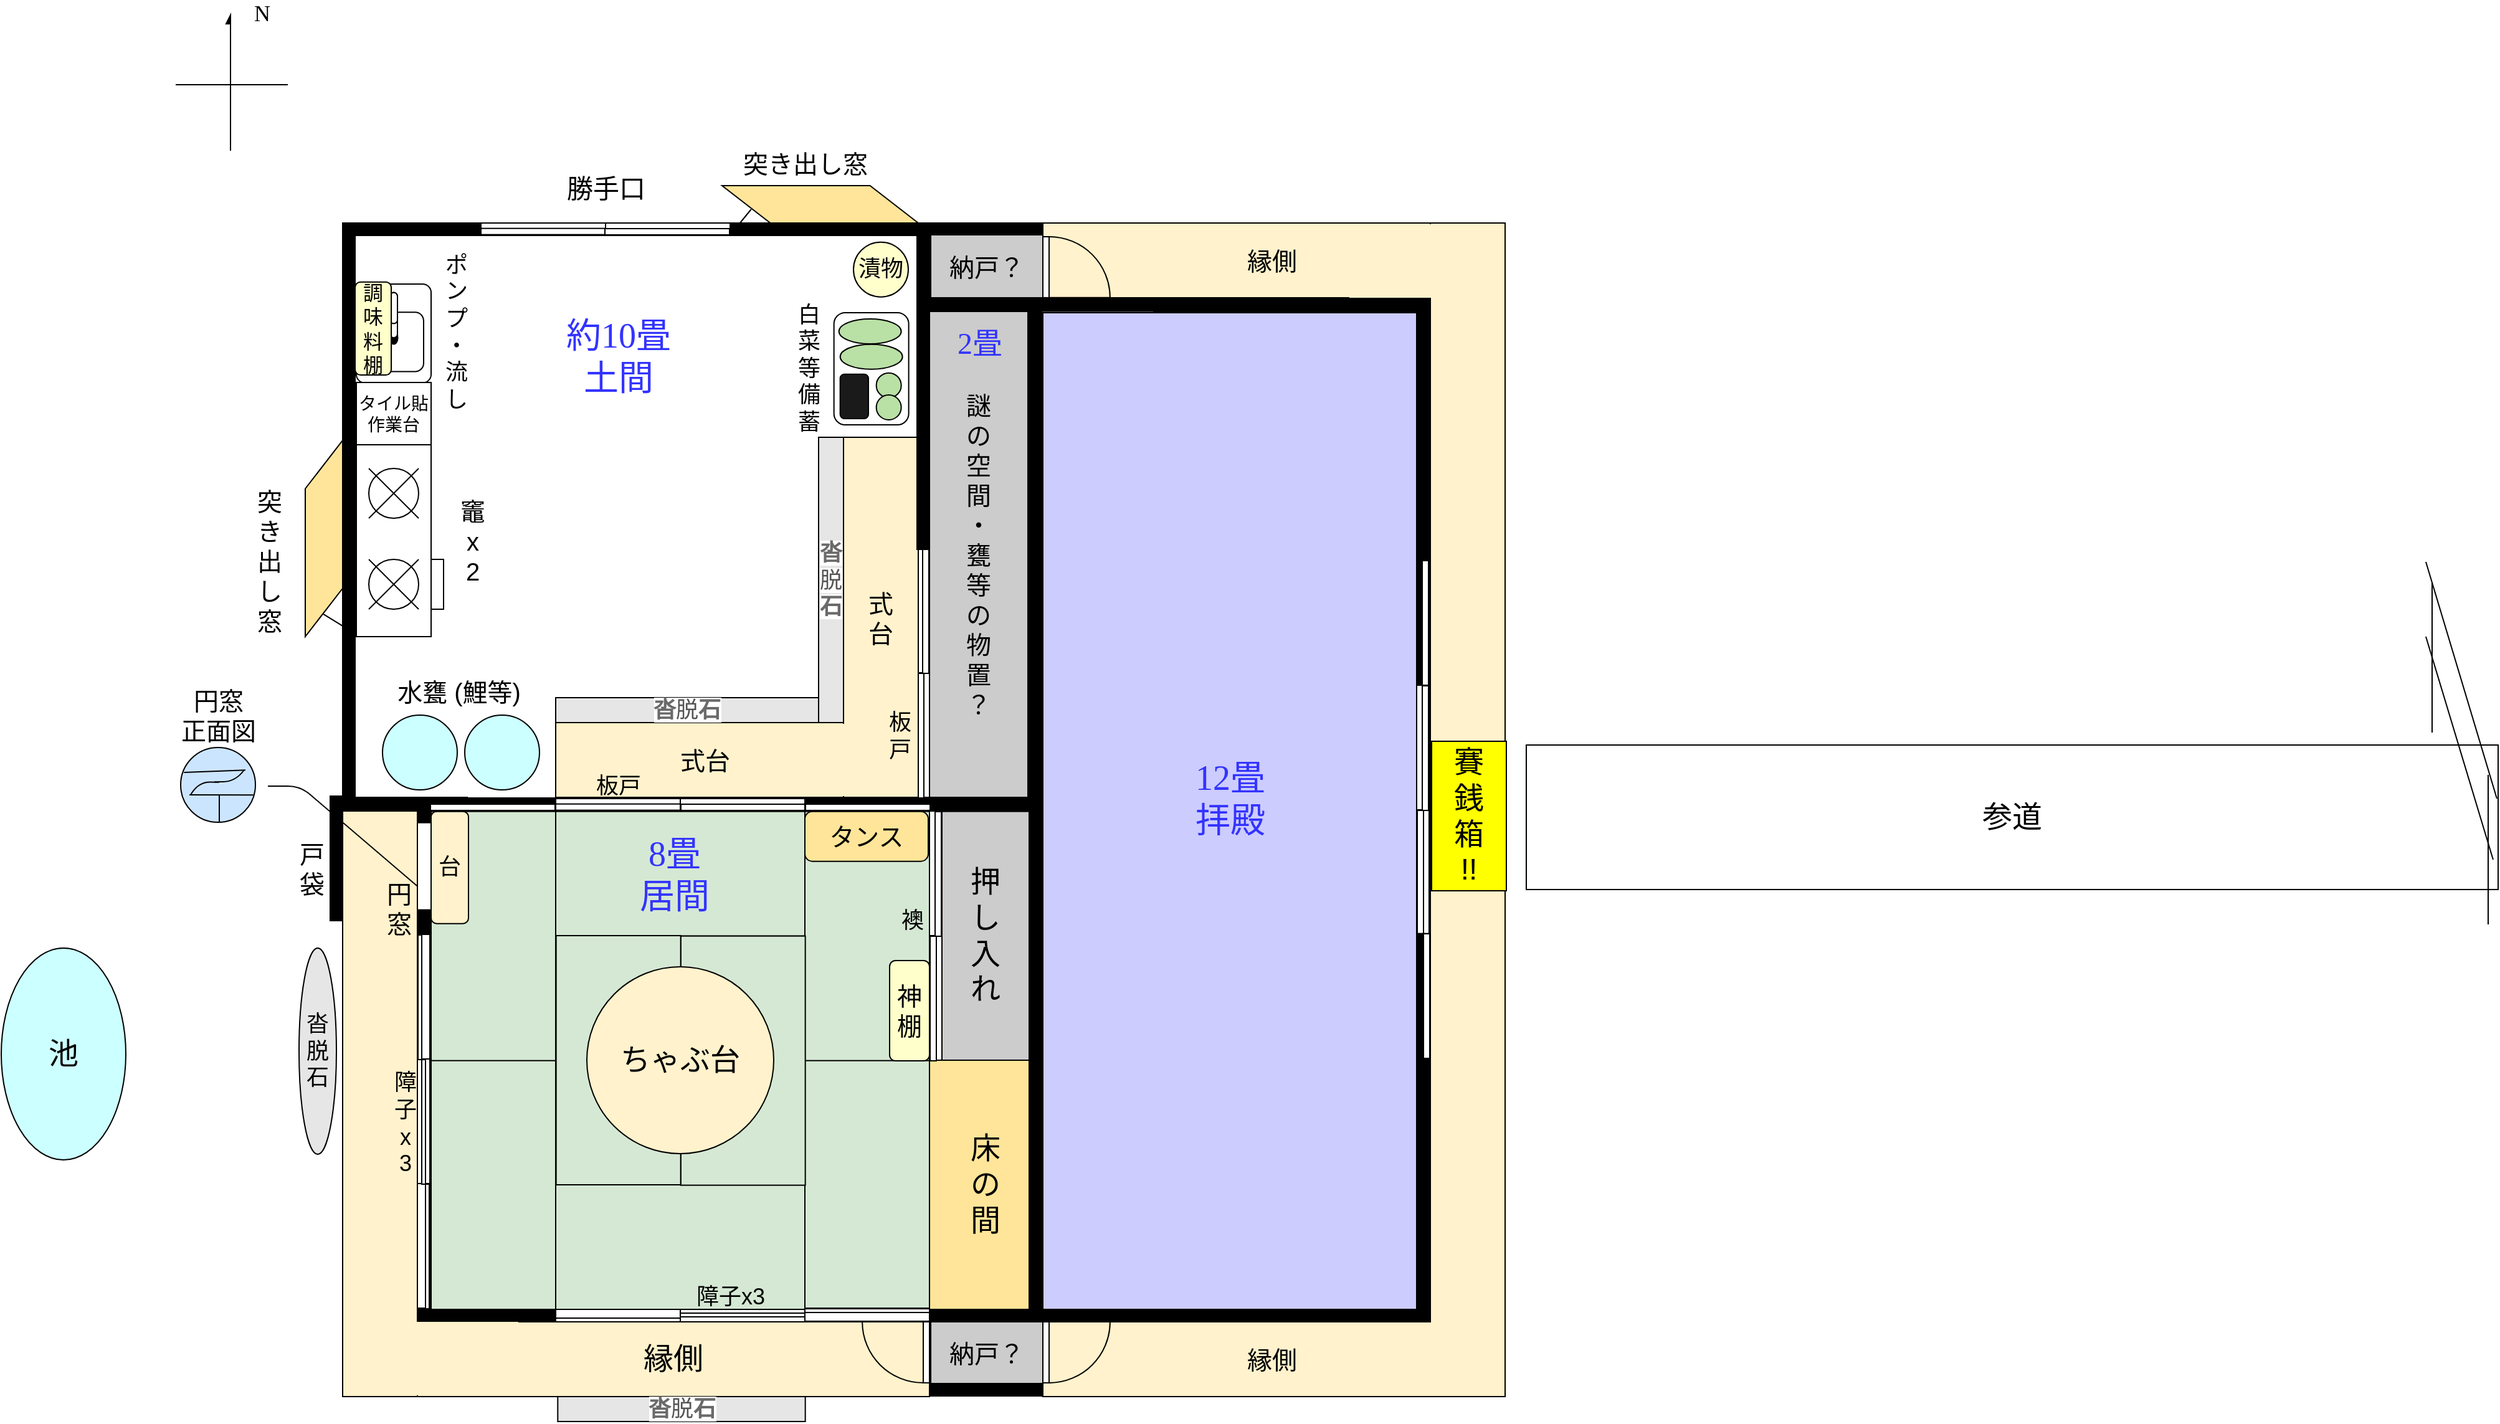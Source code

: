 <mxfile version="12.4.8" type="device"><diagram name="Page-1" id="38b20595-45e3-9b7f-d5ca-b57f44c5b66d"><mxGraphModel dx="716" dy="1202" grid="1" gridSize="10" guides="1" tooltips="1" connect="1" arrows="1" fold="1" page="1" pageScale="1" pageWidth="1100" pageHeight="850" background="#ffffff" math="0" shadow="0"><root><mxCell id="0"/><mxCell id="1" parent="0"/><mxCell id="VDdX-w1g2zBGaVRRc9dU-143" value="&lt;font style=&quot;font-size: 20px&quot;&gt;納戸？&lt;/font&gt;" style="rounded=0;whiteSpace=wrap;html=1;fillColor=#CCCCCC;" parent="1" vertex="1"><mxGeometry x="1876.01" y="1079.5" width="90" height="50.5" as="geometry"/></mxCell><mxCell id="VDdX-w1g2zBGaVRRc9dU-25" value="&lt;font style=&quot;font-size: 20px&quot;&gt;縁側&lt;/font&gt;" style="rounded=0;whiteSpace=wrap;html=1;fillColor=#FFF2CC;direction=west;" parent="1" vertex="1"><mxGeometry x="1966" y="1080" width="368" height="60" as="geometry"/></mxCell><mxCell id="VDdX-w1g2zBGaVRRc9dU-17" value="&lt;font style=&quot;font-size: 20px&quot;&gt;縁側&lt;/font&gt;" style="rounded=0;whiteSpace=wrap;html=1;fillColor=#FFF2CC;direction=west;" parent="1" vertex="1"><mxGeometry x="1966" y="198" width="368" height="60" as="geometry"/></mxCell><mxCell id="Yrp1bxoIEqSW7Br8dUme-49" value="&lt;font style=&quot;font-size: 20px&quot;&gt;式台&lt;/font&gt;" style="rounded=0;whiteSpace=wrap;html=1;fillColor=#FFF2CC;" parent="1" vertex="1"><mxGeometry x="1575" y="599" width="240" height="60" as="geometry"/></mxCell><mxCell id="j8qXTMMo5WWB8vRrzcHz-1" value="" style="verticalLabelPosition=bottom;html=1;verticalAlign=top;align=center;shape=mxgraph.floorplan.wallCorner;fillColor=#000000;" parent="1" vertex="1"><mxGeometry x="1404" y="198" width="100" height="100" as="geometry"/></mxCell><mxCell id="j8qXTMMo5WWB8vRrzcHz-3" value="" style="verticalLabelPosition=bottom;html=1;verticalAlign=top;align=center;shape=mxgraph.floorplan.wall;fillColor=#000000;direction=south;" parent="1" vertex="1"><mxGeometry x="1404" y="299" width="10" height="100" as="geometry"/></mxCell><mxCell id="j8qXTMMo5WWB8vRrzcHz-4" value="" style="verticalLabelPosition=bottom;html=1;verticalAlign=top;align=center;shape=mxgraph.floorplan.wall;fillColor=#000000;direction=south;" parent="1" vertex="1"><mxGeometry x="1404" y="400" width="10" height="100" as="geometry"/></mxCell><mxCell id="j8qXTMMo5WWB8vRrzcHz-6" value="" style="verticalLabelPosition=bottom;html=1;verticalAlign=top;align=center;shape=mxgraph.floorplan.wall;fillColor=#000000;direction=south;" parent="1" vertex="1"><mxGeometry x="1464" y="668.33" width="10" height="100" as="geometry"/></mxCell><mxCell id="Yrp1bxoIEqSW7Br8dUme-2" value="" style="rounded=0;whiteSpace=wrap;html=1;rotation=-90;" parent="1" vertex="1"><mxGeometry x="1419" y="814" width="100" height="10" as="geometry"/></mxCell><mxCell id="Yrp1bxoIEqSW7Br8dUme-5" value="" style="rounded=0;whiteSpace=wrap;html=1;rotation=-90;" parent="1" vertex="1"><mxGeometry x="1419" y="914" width="100" height="10" as="geometry"/></mxCell><mxCell id="Yrp1bxoIEqSW7Br8dUme-6" value="" style="rounded=0;whiteSpace=wrap;html=1;rotation=-90;" parent="1" vertex="1"><mxGeometry x="1419" y="1014" width="100" height="10" as="geometry"/></mxCell><mxCell id="Yrp1bxoIEqSW7Br8dUme-8" value="" style="rounded=0;whiteSpace=wrap;html=1;rotation=-90;" parent="1" vertex="1"><mxGeometry x="1416" y="818" width="100" height="3" as="geometry"/></mxCell><mxCell id="Yrp1bxoIEqSW7Br8dUme-9" value="" style="rounded=0;whiteSpace=wrap;html=1;rotation=-90;" parent="1" vertex="1"><mxGeometry x="1419" y="918" width="100" height="3" as="geometry"/></mxCell><mxCell id="Yrp1bxoIEqSW7Br8dUme-10" value="" style="rounded=0;whiteSpace=wrap;html=1;rotation=-90;" parent="1" vertex="1"><mxGeometry x="1422" y="1018" width="100" height="3" as="geometry"/></mxCell><mxCell id="Yrp1bxoIEqSW7Br8dUme-11" value="" style="verticalLabelPosition=bottom;html=1;verticalAlign=top;align=center;shape=mxgraph.floorplan.wall;fillColor=#000000;" parent="1" vertex="1"><mxGeometry x="1474" y="1070" width="100" height="10" as="geometry"/></mxCell><mxCell id="Yrp1bxoIEqSW7Br8dUme-12" value="" style="verticalLabelPosition=bottom;html=1;verticalAlign=top;align=center;shape=mxgraph.floorplan.wall;fillColor=#000000;" parent="1" vertex="1"><mxGeometry x="1464" y="1070" width="100" height="10" as="geometry"/></mxCell><mxCell id="Yrp1bxoIEqSW7Br8dUme-13" value="" style="rounded=0;whiteSpace=wrap;html=1;rotation=-90;direction=south;" parent="1" vertex="1"><mxGeometry x="1620" y="1025" width="10" height="100" as="geometry"/></mxCell><mxCell id="Yrp1bxoIEqSW7Br8dUme-14" value="" style="rounded=0;whiteSpace=wrap;html=1;rotation=-90;direction=south;" parent="1" vertex="1"><mxGeometry x="1720" y="1025" width="10" height="100" as="geometry"/></mxCell><mxCell id="Yrp1bxoIEqSW7Br8dUme-15" value="" style="rounded=0;whiteSpace=wrap;html=1;rotation=-90;direction=south;" parent="1" vertex="1"><mxGeometry x="1820" y="1024.5" width="10" height="100" as="geometry"/></mxCell><mxCell id="Yrp1bxoIEqSW7Br8dUme-16" value="" style="rounded=0;whiteSpace=wrap;html=1;rotation=-90;direction=south;" parent="1" vertex="1"><mxGeometry x="1623.5" y="1028.5" width="3" height="100" as="geometry"/></mxCell><mxCell id="Yrp1bxoIEqSW7Br8dUme-17" value="" style="rounded=0;whiteSpace=wrap;html=1;rotation=-90;direction=south;" parent="1" vertex="1"><mxGeometry x="1723.5" y="1024.5" width="3" height="100" as="geometry"/></mxCell><mxCell id="Yrp1bxoIEqSW7Br8dUme-18" value="" style="rounded=0;whiteSpace=wrap;html=1;rotation=-90;direction=south;" parent="1" vertex="1"><mxGeometry x="1823.5" y="1021" width="3" height="100" as="geometry"/></mxCell><mxCell id="Yrp1bxoIEqSW7Br8dUme-20" value="" style="verticalLabelPosition=bottom;html=1;verticalAlign=top;align=center;shape=mxgraph.floorplan.wall;fillColor=#000000;" parent="1" vertex="1"><mxGeometry x="1464" y="660" width="100" height="10" as="geometry"/></mxCell><mxCell id="Yrp1bxoIEqSW7Br8dUme-24" value="" style="rounded=0;whiteSpace=wrap;html=1;direction=south;" parent="1" vertex="1"><mxGeometry x="1415" y="376" width="60" height="154" as="geometry"/></mxCell><mxCell id="Yrp1bxoIEqSW7Br8dUme-25" value="" style="verticalLabelPosition=bottom;html=1;verticalAlign=top;align=center;shape=mxgraph.floorplan.sink_2;" parent="1" vertex="1"><mxGeometry x="1415" y="247" width="60" height="79.34" as="geometry"/></mxCell><mxCell id="Yrp1bxoIEqSW7Br8dUme-26" value="" style="rounded=0;whiteSpace=wrap;html=1;direction=south;" parent="1" vertex="1"><mxGeometry x="1475" y="468" width="10" height="40" as="geometry"/></mxCell><mxCell id="Yrp1bxoIEqSW7Br8dUme-35" value="" style="ellipse;whiteSpace=wrap;html=1;aspect=fixed;fillColor=#CCFFFF;" parent="1" vertex="1"><mxGeometry x="1436" y="593" width="60" height="60" as="geometry"/></mxCell><mxCell id="Yrp1bxoIEqSW7Br8dUme-38" value="" style="rounded=0;whiteSpace=wrap;html=1;rotation=-90;direction=south;" parent="1" vertex="1"><mxGeometry x="1620" y="615" width="10" height="100" as="geometry"/></mxCell><mxCell id="Yrp1bxoIEqSW7Br8dUme-39" value="" style="rounded=0;whiteSpace=wrap;html=1;rotation=-90;direction=south;" parent="1" vertex="1"><mxGeometry x="1720" y="615" width="10" height="100" as="geometry"/></mxCell><mxCell id="Yrp1bxoIEqSW7Br8dUme-40" value="" style="rounded=0;whiteSpace=wrap;html=1;rotation=-90;direction=south;" parent="1" vertex="1"><mxGeometry x="1622.5" y="616.83" width="5" height="100" as="geometry"/></mxCell><mxCell id="Yrp1bxoIEqSW7Br8dUme-41" value="" style="rounded=0;whiteSpace=wrap;html=1;rotation=-90;direction=south;" parent="1" vertex="1"><mxGeometry x="1723" y="617" width="5" height="100" as="geometry"/></mxCell><mxCell id="Yrp1bxoIEqSW7Br8dUme-42" value="" style="verticalLabelPosition=bottom;html=1;verticalAlign=top;align=center;shape=mxgraph.floorplan.wall;fillColor=#000000;" parent="1" vertex="1"><mxGeometry x="1775" y="660" width="100" height="10" as="geometry"/></mxCell><mxCell id="Yrp1bxoIEqSW7Br8dUme-45" value="" style="rounded=0;whiteSpace=wrap;html=1;rotation=-90;" parent="1" vertex="1"><mxGeometry x="1820" y="504" width="100" height="10" as="geometry"/></mxCell><mxCell id="Yrp1bxoIEqSW7Br8dUme-46" value="" style="rounded=0;whiteSpace=wrap;html=1;rotation=-90;" parent="1" vertex="1"><mxGeometry x="1820" y="604" width="100" height="10" as="geometry"/></mxCell><mxCell id="Yrp1bxoIEqSW7Br8dUme-47" value="" style="rounded=0;whiteSpace=wrap;html=1;rotation=-90;" parent="1" vertex="1"><mxGeometry x="1822" y="507" width="100" height="5" as="geometry"/></mxCell><mxCell id="Yrp1bxoIEqSW7Br8dUme-48" value="" style="rounded=0;whiteSpace=wrap;html=1;rotation=-90;" parent="1" vertex="1"><mxGeometry x="1818" y="607" width="100" height="5" as="geometry"/></mxCell><mxCell id="Yrp1bxoIEqSW7Br8dUme-50" value="&lt;font style=&quot;font-size: 20px&quot;&gt;式&lt;br&gt;台&lt;/font&gt;" style="rounded=0;whiteSpace=wrap;html=1;direction=south;fillColor=#FFF2CC;" parent="1" vertex="1"><mxGeometry x="1806" y="370" width="60" height="289" as="geometry"/></mxCell><mxCell id="Yrp1bxoIEqSW7Br8dUme-52" value="&lt;font style=&quot;font-size: 18px&quot;&gt;&lt;span style=&quot;font-weight: bold ; color: rgb(106 , 106 , 106) ; font-family: &amp;#34;arial&amp;#34; , sans-serif ; text-align: left ; white-space: normal ; background-color: rgb(255 , 255 , 255)&quot;&gt;沓&lt;/span&gt;&lt;span style=&quot;color: rgb(84 , 84 , 84) ; font-family: &amp;#34;arial&amp;#34; , sans-serif ; text-align: left ; white-space: normal ; background-color: rgb(255 , 255 , 255)&quot;&gt;脱&lt;/span&gt;&lt;span style=&quot;font-weight: bold ; color: rgb(106 , 106 , 106) ; font-family: &amp;#34;arial&amp;#34; , sans-serif ; text-align: left ; white-space: normal ; background-color: rgb(255 , 255 , 255)&quot;&gt;石&lt;/span&gt;&lt;/font&gt;" style="rounded=0;whiteSpace=wrap;html=1;fillColor=#E6E6E6;" parent="1" vertex="1"><mxGeometry x="1575" y="579" width="211" height="20" as="geometry"/></mxCell><mxCell id="Yrp1bxoIEqSW7Br8dUme-53" value="&lt;font style=&quot;font-size: 18px&quot;&gt;&lt;span style=&quot;font-weight: bold ; color: rgb(106 , 106 , 106) ; font-family: &amp;#34;arial&amp;#34; , sans-serif ; text-align: left ; white-space: normal ; background-color: rgb(255 , 255 , 255)&quot;&gt;沓&lt;br&gt;&lt;/span&gt;&lt;span style=&quot;color: rgb(84 , 84 , 84) ; font-family: &amp;#34;arial&amp;#34; , sans-serif ; text-align: left ; white-space: normal ; background-color: rgb(255 , 255 , 255)&quot;&gt;脱&lt;br&gt;&lt;/span&gt;&lt;span style=&quot;font-weight: bold ; color: rgb(106 , 106 , 106) ; font-family: &amp;#34;arial&amp;#34; , sans-serif ; text-align: left ; white-space: normal ; background-color: rgb(255 , 255 , 255)&quot;&gt;石&lt;/span&gt;&lt;/font&gt;" style="rounded=0;whiteSpace=wrap;html=1;direction=south;fillColor=#E6E6E6;" parent="1" vertex="1"><mxGeometry x="1786" y="370" width="20" height="229" as="geometry"/></mxCell><mxCell id="Yrp1bxoIEqSW7Br8dUme-54" value="&lt;font style=&quot;font-size: 18px&quot;&gt;漬物&lt;/font&gt;" style="ellipse;whiteSpace=wrap;html=1;aspect=fixed;fillColor=#FFFFCC;" parent="1" vertex="1"><mxGeometry x="1814" y="213.34" width="44" height="44" as="geometry"/></mxCell><mxCell id="Yrp1bxoIEqSW7Br8dUme-55" value="" style="verticalLabelPosition=bottom;html=1;verticalAlign=top;align=center;shape=mxgraph.floorplan.wallCorner;fillColor=#000000;direction=south;" parent="1" vertex="1"><mxGeometry x="1775" y="198" width="100" height="100" as="geometry"/></mxCell><mxCell id="Yrp1bxoIEqSW7Br8dUme-56" value="" style="rounded=0;whiteSpace=wrap;html=1;rotation=-90;direction=south;" parent="1" vertex="1"><mxGeometry x="1560" y="153" width="10" height="100" as="geometry"/></mxCell><mxCell id="Yrp1bxoIEqSW7Br8dUme-57" value="" style="rounded=0;whiteSpace=wrap;html=1;rotation=-90;direction=south;" parent="1" vertex="1"><mxGeometry x="1660" y="153" width="10" height="100" as="geometry"/></mxCell><mxCell id="Yrp1bxoIEqSW7Br8dUme-58" value="" style="rounded=0;whiteSpace=wrap;html=1;rotation=-90;direction=south;" parent="1" vertex="1"><mxGeometry x="1562.5" y="154.83" width="5" height="100" as="geometry"/></mxCell><mxCell id="Yrp1bxoIEqSW7Br8dUme-59" value="" style="rounded=0;whiteSpace=wrap;html=1;rotation=-90;direction=south;" parent="1" vertex="1"><mxGeometry x="1662" y="155" width="5" height="100" as="geometry"/></mxCell><mxCell id="Yrp1bxoIEqSW7Br8dUme-60" value="" style="verticalLabelPosition=bottom;html=1;verticalAlign=top;align=center;shape=mxgraph.floorplan.wall;fillColor=#000000;direction=south;" parent="1" vertex="1"><mxGeometry x="1865" y="360" width="10" height="100" as="geometry"/></mxCell><mxCell id="Yrp1bxoIEqSW7Br8dUme-63" value="" style="rounded=1;whiteSpace=wrap;html=1;direction=south;" parent="1" vertex="1"><mxGeometry x="1798.33" y="270" width="60" height="90" as="geometry"/></mxCell><mxCell id="Yrp1bxoIEqSW7Br8dUme-64" value="" style="ellipse;whiteSpace=wrap;html=1;fillColor=#B9E0A5;" parent="1" vertex="1"><mxGeometry x="1802.33" y="275.0" width="50" height="20" as="geometry"/></mxCell><mxCell id="Yrp1bxoIEqSW7Br8dUme-65" value="" style="ellipse;whiteSpace=wrap;html=1;fillColor=#B9E0A5;" parent="1" vertex="1"><mxGeometry x="1803.33" y="295.34" width="50" height="20" as="geometry"/></mxCell><mxCell id="Yrp1bxoIEqSW7Br8dUme-68" value="" style="rounded=1;whiteSpace=wrap;html=1;direction=south;fillColor=#1A1A1A;" parent="1" vertex="1"><mxGeometry x="1803.33" y="319.34" width="22.66" height="35.66" as="geometry"/></mxCell><mxCell id="Yrp1bxoIEqSW7Br8dUme-69" value="" style="ellipse;whiteSpace=wrap;html=1;aspect=fixed;fillColor=#B9E0A5;" parent="1" vertex="1"><mxGeometry x="1832.33" y="318.34" width="20" height="20" as="geometry"/></mxCell><mxCell id="Yrp1bxoIEqSW7Br8dUme-70" value="" style="ellipse;whiteSpace=wrap;html=1;aspect=fixed;fillColor=#B9E0A5;" parent="1" vertex="1"><mxGeometry x="1832.33" y="336.0" width="20" height="20" as="geometry"/></mxCell><mxCell id="Yrp1bxoIEqSW7Br8dUme-74" value="" style="edgeStyle=orthogonalEdgeStyle;rounded=0;orthogonalLoop=1;jettySize=auto;html=1;" parent="1" edge="1"><mxGeometry relative="1" as="geometry"><mxPoint x="1523" y="669" as="sourcePoint"/><mxPoint x="1524" y="670" as="targetPoint"/></mxGeometry></mxCell><mxCell id="Yrp1bxoIEqSW7Br8dUme-73" value="" style="verticalLabelPosition=bottom;html=1;verticalAlign=top;align=center;shape=mxgraph.floorplan.wall;fillColor=#000000;" parent="1" vertex="1"><mxGeometry x="1474" y="659" width="100" height="11" as="geometry"/></mxCell><mxCell id="Yrp1bxoIEqSW7Br8dUme-76" value="" style="verticalLabelPosition=bottom;html=1;verticalAlign=top;align=center;shape=mxgraph.floorplan.wall;fillColor=#000000;" parent="1" vertex="1"><mxGeometry x="1415" y="198" width="100" height="10" as="geometry"/></mxCell><mxCell id="Yrp1bxoIEqSW7Br8dUme-77" value="" style="verticalLabelPosition=bottom;html=1;verticalAlign=top;align=center;shape=mxgraph.floorplan.wall;fillColor=#000000;" parent="1" vertex="1"><mxGeometry x="1763.33" y="198" width="100" height="10" as="geometry"/></mxCell><mxCell id="Yrp1bxoIEqSW7Br8dUme-78" value="" style="rounded=0;whiteSpace=wrap;html=1;fillColor=#D5E8D4;direction=south;" parent="1" vertex="1"><mxGeometry x="1475" y="870" width="100" height="200" as="geometry"/></mxCell><mxCell id="Yrp1bxoIEqSW7Br8dUme-80" value="&lt;font style=&quot;font-size: 14px&quot;&gt;タイル貼&lt;br&gt;作業台&lt;/font&gt;" style="rounded=0;whiteSpace=wrap;html=1;fillColor=#FFFFFF;" parent="1" vertex="1"><mxGeometry x="1415" y="326" width="60" height="50" as="geometry"/></mxCell><mxCell id="Yrp1bxoIEqSW7Br8dUme-32" value="" style="ellipse;whiteSpace=wrap;html=1;aspect=fixed;" parent="1" vertex="1"><mxGeometry x="1425" y="395" width="40" height="40" as="geometry"/></mxCell><mxCell id="Yrp1bxoIEqSW7Br8dUme-33" value="" style="endArrow=none;html=1;" parent="1" edge="1"><mxGeometry width="50" height="50" relative="1" as="geometry"><mxPoint x="1425" y="435.0" as="sourcePoint"/><mxPoint x="1465" y="395.0" as="targetPoint"/></mxGeometry></mxCell><mxCell id="Yrp1bxoIEqSW7Br8dUme-83" value="" style="endArrow=none;html=1;" parent="1" edge="1"><mxGeometry width="50" height="50" relative="1" as="geometry"><mxPoint x="1425" y="395" as="sourcePoint"/><mxPoint x="1465" y="435.0" as="targetPoint"/></mxGeometry></mxCell><mxCell id="Yrp1bxoIEqSW7Br8dUme-84" value="" style="ellipse;whiteSpace=wrap;html=1;aspect=fixed;" parent="1" vertex="1"><mxGeometry x="1425" y="468" width="40" height="40" as="geometry"/></mxCell><mxCell id="Yrp1bxoIEqSW7Br8dUme-85" value="" style="endArrow=none;html=1;" parent="1" edge="1"><mxGeometry width="50" height="50" relative="1" as="geometry"><mxPoint x="1425" y="508" as="sourcePoint"/><mxPoint x="1465" y="468.0" as="targetPoint"/></mxGeometry></mxCell><mxCell id="Yrp1bxoIEqSW7Br8dUme-86" value="" style="endArrow=none;html=1;" parent="1" edge="1"><mxGeometry width="50" height="50" relative="1" as="geometry"><mxPoint x="1425" y="468" as="sourcePoint"/><mxPoint x="1465" y="508" as="targetPoint"/></mxGeometry></mxCell><mxCell id="Yrp1bxoIEqSW7Br8dUme-89" value="" style="rounded=0;whiteSpace=wrap;html=1;fillColor=#D5E8D4;direction=south;" parent="1" vertex="1"><mxGeometry x="1775" y="869" width="100" height="200" as="geometry"/></mxCell><mxCell id="Yrp1bxoIEqSW7Br8dUme-90" value="" style="rounded=0;whiteSpace=wrap;html=1;fillColor=#D5E8D4;direction=south;" parent="1" vertex="1"><mxGeometry x="1775" y="670.33" width="100" height="200" as="geometry"/></mxCell><mxCell id="Yrp1bxoIEqSW7Br8dUme-93" value="" style="rounded=0;whiteSpace=wrap;html=1;fillColor=#D5E8D4;direction=west;" parent="1" vertex="1"><mxGeometry x="1575" y="670.33" width="200" height="100" as="geometry"/></mxCell><mxCell id="Yrp1bxoIEqSW7Br8dUme-94" value="" style="rounded=0;whiteSpace=wrap;html=1;fillColor=#D5E8D4;direction=west;" parent="1" vertex="1"><mxGeometry x="1575" y="970" width="200" height="100" as="geometry"/></mxCell><mxCell id="Yrp1bxoIEqSW7Br8dUme-95" value="" style="rounded=0;whiteSpace=wrap;html=1;fillColor=#D5E8D4;direction=south;" parent="1" vertex="1"><mxGeometry x="1675.33" y="770.33" width="100" height="200" as="geometry"/></mxCell><mxCell id="Yrp1bxoIEqSW7Br8dUme-96" value="" style="rounded=0;whiteSpace=wrap;html=1;fillColor=#D5E8D4;direction=south;" parent="1" vertex="1"><mxGeometry x="1575.33" y="770" width="100" height="200" as="geometry"/></mxCell><mxCell id="Yrp1bxoIEqSW7Br8dUme-98" value="" style="verticalLabelPosition=bottom;html=1;verticalAlign=top;align=center;shape=mxgraph.floorplan.wallCorner;fillColor=#000000;direction=north" parent="1" vertex="1"><mxGeometry x="1404" y="569" width="100" height="100" as="geometry"/></mxCell><mxCell id="Yrp1bxoIEqSW7Br8dUme-99" value="" style="verticalLabelPosition=bottom;html=1;verticalAlign=top;align=center;shape=mxgraph.floorplan.wall;fillColor=#000000;direction=south;" parent="1" vertex="1"><mxGeometry x="1404" y="473" width="10" height="100" as="geometry"/></mxCell><mxCell id="Yrp1bxoIEqSW7Br8dUme-100" value="" style="rounded=0;whiteSpace=wrap;html=1;fillColor=#FFF2CC;direction=south;" parent="1" vertex="1"><mxGeometry x="1404" y="670" width="60" height="470" as="geometry"/></mxCell><mxCell id="Yrp1bxoIEqSW7Br8dUme-101" value="&lt;font style=&quot;font-size: 24px&quot;&gt;縁側&lt;/font&gt;" style="rounded=0;whiteSpace=wrap;html=1;fillColor=#FFF2CC;direction=west;" parent="1" vertex="1"><mxGeometry x="1464.01" y="1080" width="411" height="60" as="geometry"/></mxCell><mxCell id="Yrp1bxoIEqSW7Br8dUme-102" value="" style="rounded=0;whiteSpace=wrap;html=1;strokeColor=none;fillColor=#FFF2CC;" parent="1" vertex="1"><mxGeometry x="1723" y="600" width="120" height="58" as="geometry"/></mxCell><mxCell id="Yrp1bxoIEqSW7Br8dUme-51" value="" style="rounded=0;whiteSpace=wrap;html=1;strokeColor=none;fillColor=#FFF2CC;" parent="1" vertex="1"><mxGeometry x="1425" y="1080" width="120" height="59" as="geometry"/></mxCell><mxCell id="Yrp1bxoIEqSW7Br8dUme-103" value="" style="verticalLabelPosition=bottom;html=1;verticalAlign=top;align=center;shape=mxgraph.floorplan.wall;fillColor=#000000;direction=south;" parent="1" vertex="1"><mxGeometry x="1394" y="658" width="10" height="100" as="geometry"/></mxCell><mxCell id="Yrp1bxoIEqSW7Br8dUme-105" value="" style="verticalLabelPosition=bottom;html=1;verticalAlign=top;align=center;shape=mxgraph.floorplan.doorLeft;aspect=fixed;fillColor=#FFFFFF;direction=south;flipH=1;" parent="1" vertex="1"><mxGeometry x="1966" y="1080" width="52" height="48.94" as="geometry"/></mxCell><mxCell id="Yrp1bxoIEqSW7Br8dUme-106" value="" style="ellipse;whiteSpace=wrap;html=1;aspect=fixed;fillColor=#CCFFFF;" parent="1" vertex="1"><mxGeometry x="1502" y="593" width="60" height="60" as="geometry"/></mxCell><mxCell id="VDdX-w1g2zBGaVRRc9dU-1" value="" style="rounded=0;whiteSpace=wrap;html=1;fillColor=#D5E8D4;direction=south;" parent="1" vertex="1"><mxGeometry x="1475" y="670.33" width="100" height="200" as="geometry"/></mxCell><mxCell id="VDdX-w1g2zBGaVRRc9dU-4" value="" style="verticalLabelPosition=bottom;html=1;verticalAlign=top;align=center;shape=mxgraph.floorplan.wall;fillColor=#000000;" parent="1" vertex="1"><mxGeometry x="1715" y="198" width="100" height="10" as="geometry"/></mxCell><mxCell id="VDdX-w1g2zBGaVRRc9dU-10" value="&lt;font style=&quot;font-size: 18px&quot;&gt;台&lt;/font&gt;" style="rounded=1;whiteSpace=wrap;html=1;direction=south;fillColor=#FFF2CC;" parent="1" vertex="1"><mxGeometry x="1475" y="670.33" width="30" height="90" as="geometry"/></mxCell><mxCell id="VDdX-w1g2zBGaVRRc9dU-11" value="&lt;font style=&quot;font-size: 20px&quot;&gt;タンス&lt;/font&gt;" style="rounded=1;whiteSpace=wrap;html=1;direction=west;fillColor=#FFE599;" parent="1" vertex="1"><mxGeometry x="1775" y="670.33" width="99" height="40" as="geometry"/></mxCell><mxCell id="VDdX-w1g2zBGaVRRc9dU-13" value="" style="verticalLabelPosition=bottom;html=1;verticalAlign=top;align=center;shape=mxgraph.floorplan.doorLeft;aspect=fixed;direction=south;" parent="1" vertex="1"><mxGeometry x="1823" y="1080" width="52" height="48.93" as="geometry"/></mxCell><mxCell id="VDdX-w1g2zBGaVRRc9dU-15" value="" style="verticalLabelPosition=bottom;html=1;verticalAlign=top;align=center;shape=mxgraph.floorplan.wall;fillColor=#000000;" parent="1" vertex="1"><mxGeometry x="1976" y="1070" width="100" height="10" as="geometry"/></mxCell><mxCell id="VDdX-w1g2zBGaVRRc9dU-27" value="" style="verticalLabelPosition=bottom;html=1;verticalAlign=top;align=center;shape=mxgraph.floorplan.wall;fillColor=#000000;direction=south;" parent="1" vertex="1"><mxGeometry x="1955" y="368.0" width="10" height="100" as="geometry"/></mxCell><mxCell id="VDdX-w1g2zBGaVRRc9dU-28" value="" style="verticalLabelPosition=bottom;html=1;verticalAlign=top;align=center;shape=mxgraph.floorplan.wall;fillColor=#000000;direction=south;" parent="1" vertex="1"><mxGeometry x="1955" y="469.0" width="10" height="100" as="geometry"/></mxCell><mxCell id="VDdX-w1g2zBGaVRRc9dU-29" value="&lt;font style=&quot;font-size: 24px&quot;&gt;押&lt;br&gt;し&lt;br&gt;入&lt;br&gt;れ&lt;/font&gt;" style="rounded=0;whiteSpace=wrap;html=1;fillColor=#CCCCCC;direction=south;" parent="1" vertex="1"><mxGeometry x="1875.01" y="670.33" width="90" height="200" as="geometry"/></mxCell><mxCell id="VDdX-w1g2zBGaVRRc9dU-30" value="&lt;font style=&quot;font-size: 24px&quot;&gt;床&lt;br&gt;の&lt;br&gt;間&lt;/font&gt;" style="rounded=0;whiteSpace=wrap;html=1;fillColor=#FFE599;direction=south;" parent="1" vertex="1"><mxGeometry x="1875.01" y="870" width="90" height="200" as="geometry"/></mxCell><mxCell id="VDdX-w1g2zBGaVRRc9dU-31" value="" style="verticalLabelPosition=bottom;html=1;verticalAlign=top;align=center;shape=mxgraph.floorplan.wall;fillColor=#000000;" parent="1" vertex="1"><mxGeometry x="1876.01" y="1070" width="100" height="10" as="geometry"/></mxCell><mxCell id="VDdX-w1g2zBGaVRRc9dU-32" value="" style="verticalLabelPosition=bottom;html=1;verticalAlign=top;align=center;shape=mxgraph.floorplan.wall;fillColor=#000000;" parent="1" vertex="1"><mxGeometry x="1876" y="1129.5" width="89" height="10" as="geometry"/></mxCell><mxCell id="VDdX-w1g2zBGaVRRc9dU-34" value="" style="verticalLabelPosition=bottom;html=1;verticalAlign=top;align=center;shape=mxgraph.floorplan.wall;fillColor=#000000;" parent="1" vertex="1"><mxGeometry x="1876" y="198.0" width="89" height="10" as="geometry"/></mxCell><mxCell id="VDdX-w1g2zBGaVRRc9dU-35" value="" style="verticalLabelPosition=bottom;html=1;verticalAlign=top;align=center;shape=mxgraph.floorplan.wall;fillColor=#000000;" parent="1" vertex="1"><mxGeometry x="1876" y="258.0" width="89" height="10" as="geometry"/></mxCell><mxCell id="VDdX-w1g2zBGaVRRc9dU-36" value="" style="verticalLabelPosition=bottom;html=1;verticalAlign=top;align=center;shape=mxgraph.floorplan.doorLeft;aspect=fixed;direction=north;" parent="1" vertex="1"><mxGeometry x="1966" y="209" width="52" height="48.93" as="geometry"/></mxCell><mxCell id="VDdX-w1g2zBGaVRRc9dU-37" value="" style="verticalLabelPosition=bottom;html=1;verticalAlign=top;align=center;shape=mxgraph.floorplan.wall;fillColor=#000000;direction=south;" parent="1" vertex="1"><mxGeometry x="1955" y="268" width="10" height="100" as="geometry"/></mxCell><mxCell id="VDdX-w1g2zBGaVRRc9dU-39" value="" style="verticalLabelPosition=bottom;html=1;verticalAlign=top;align=center;shape=mxgraph.floorplan.wallCorner;fillColor=#000000;direction=west" parent="1" vertex="1"><mxGeometry x="1865" y="569.66" width="100" height="100" as="geometry"/></mxCell><mxCell id="VDdX-w1g2zBGaVRRc9dU-42" value="" style="verticalLabelPosition=bottom;html=1;verticalAlign=top;align=center;shape=mxgraph.floorplan.wall;fillColor=#000000;direction=south;" parent="1" vertex="1"><mxGeometry x="1955" y="670.5" width="10" height="100" as="geometry"/></mxCell><mxCell id="VDdX-w1g2zBGaVRRc9dU-44" value="" style="verticalLabelPosition=bottom;html=1;verticalAlign=top;align=center;shape=mxgraph.floorplan.wall;fillColor=#000000;direction=south;" parent="1" vertex="1"><mxGeometry x="1955" y="770.5" width="10" height="100" as="geometry"/></mxCell><mxCell id="VDdX-w1g2zBGaVRRc9dU-45" value="" style="verticalLabelPosition=bottom;html=1;verticalAlign=top;align=center;shape=mxgraph.floorplan.wall;fillColor=#000000;direction=south;" parent="1" vertex="1"><mxGeometry x="1955" y="870.5" width="10" height="100" as="geometry"/></mxCell><mxCell id="VDdX-w1g2zBGaVRRc9dU-46" value="" style="verticalLabelPosition=bottom;html=1;verticalAlign=top;align=center;shape=mxgraph.floorplan.wall;fillColor=#000000;direction=south;" parent="1" vertex="1"><mxGeometry x="1955" y="969" width="10" height="100" as="geometry"/></mxCell><mxCell id="VDdX-w1g2zBGaVRRc9dU-60" value="" style="verticalLabelPosition=bottom;html=1;verticalAlign=top;align=center;shape=mxgraph.floorplan.wall;fillColor=#000000;" parent="1" vertex="1"><mxGeometry x="1965.5" y="258.33" width="89" height="11" as="geometry"/></mxCell><mxCell id="VDdX-w1g2zBGaVRRc9dU-61" value="" style="verticalLabelPosition=bottom;html=1;verticalAlign=top;align=center;shape=mxgraph.floorplan.wall;fillColor=#000000;direction=south;" parent="1" vertex="1"><mxGeometry x="1865" y="282" width="10" height="100" as="geometry"/></mxCell><mxCell id="VDdX-w1g2zBGaVRRc9dU-62" value="" style="verticalLabelPosition=bottom;html=1;verticalAlign=top;align=center;shape=mxgraph.floorplan.wall;fillColor=#000000;" parent="1" vertex="1"><mxGeometry x="2055" y="259.0" width="89" height="10" as="geometry"/></mxCell><mxCell id="VDdX-w1g2zBGaVRRc9dU-64" value="" style="verticalLabelPosition=bottom;html=1;verticalAlign=top;align=center;shape=mxgraph.floorplan.wall;fillColor=#000000;" parent="1" vertex="1"><mxGeometry x="2144" y="259.0" width="89" height="10" as="geometry"/></mxCell><mxCell id="VDdX-w1g2zBGaVRRc9dU-66" value="" style="verticalLabelPosition=bottom;html=1;verticalAlign=top;align=center;shape=mxgraph.floorplan.wall;fillColor=#000000;" parent="1" vertex="1"><mxGeometry x="2073" y="1069.5" width="100" height="10" as="geometry"/></mxCell><mxCell id="VDdX-w1g2zBGaVRRc9dU-67" value="" style="verticalLabelPosition=bottom;html=1;verticalAlign=top;align=center;shape=mxgraph.floorplan.wall;fillColor=#000000;" parent="1" vertex="1"><mxGeometry x="2174" y="1070" width="100" height="10" as="geometry"/></mxCell><mxCell id="VDdX-w1g2zBGaVRRc9dU-69" value="" style="verticalLabelPosition=bottom;html=1;verticalAlign=top;align=center;shape=mxgraph.floorplan.wallCorner;fillColor=#000000;direction=west" parent="1" vertex="1"><mxGeometry x="2176" y="980" width="100" height="100" as="geometry"/></mxCell><mxCell id="VDdX-w1g2zBGaVRRc9dU-70" value="" style="rounded=0;whiteSpace=wrap;html=1;fillColor=#FFF2CC;direction=south;" parent="1" vertex="1"><mxGeometry x="2277" y="198" width="60" height="942" as="geometry"/></mxCell><mxCell id="VDdX-w1g2zBGaVRRc9dU-71" value="" style="verticalLabelPosition=bottom;html=1;verticalAlign=top;align=center;shape=mxgraph.floorplan.wallCorner;fillColor=#000000;direction=south;" parent="1" vertex="1"><mxGeometry x="2176" y="259" width="100" height="100" as="geometry"/></mxCell><mxCell id="VDdX-w1g2zBGaVRRc9dU-74" value="" style="verticalLabelPosition=bottom;html=1;verticalAlign=top;align=center;shape=mxgraph.floorplan.wall;fillColor=#000000;direction=south;" parent="1" vertex="1"><mxGeometry x="2266" y="367" width="10" height="100" as="geometry"/></mxCell><mxCell id="VDdX-w1g2zBGaVRRc9dU-76" value="" style="verticalLabelPosition=bottom;html=1;verticalAlign=top;align=center;shape=mxgraph.floorplan.wall;fillColor=#000000;direction=south;" parent="1" vertex="1"><mxGeometry x="2266" y="880" width="10" height="100" as="geometry"/></mxCell><mxCell id="VDdX-w1g2zBGaVRRc9dU-77" value="" style="verticalLabelPosition=bottom;html=1;verticalAlign=top;align=center;shape=mxgraph.floorplan.wall;fillColor=#000000;direction=south;" parent="1" vertex="1"><mxGeometry x="2266" y="780" width="10" height="100" as="geometry"/></mxCell><mxCell id="VDdX-w1g2zBGaVRRc9dU-82" value="" style="rounded=0;whiteSpace=wrap;html=1;rotation=-90;" parent="1" vertex="1"><mxGeometry x="2221" y="614" width="100" height="10" as="geometry"/></mxCell><mxCell id="VDdX-w1g2zBGaVRRc9dU-83" value="" style="rounded=0;whiteSpace=wrap;html=1;rotation=-90;" parent="1" vertex="1"><mxGeometry x="2221" y="714" width="100" height="10" as="geometry"/></mxCell><mxCell id="VDdX-w1g2zBGaVRRc9dU-84" value="" style="rounded=0;whiteSpace=wrap;html=1;rotation=-90;" parent="1" vertex="1"><mxGeometry x="2223" y="617" width="100" height="5" as="geometry"/></mxCell><mxCell id="VDdX-w1g2zBGaVRRc9dU-85" value="" style="rounded=0;whiteSpace=wrap;html=1;rotation=-90;" parent="1" vertex="1"><mxGeometry x="2219" y="717" width="100" height="5" as="geometry"/></mxCell><mxCell id="VDdX-w1g2zBGaVRRc9dU-86" value="" style="verticalLabelPosition=bottom;html=1;verticalAlign=top;align=center;shape=mxgraph.floorplan.wall;fillColor=#000000;direction=south;" parent="1" vertex="1"><mxGeometry x="2266" y="768.33" width="10" height="100" as="geometry"/></mxCell><mxCell id="VDdX-w1g2zBGaVRRc9dU-87" value="" style="verticalLabelPosition=bottom;html=1;verticalAlign=top;align=center;shape=mxgraph.floorplan.wall;fillColor=#000000;direction=south;" parent="1" vertex="1"><mxGeometry x="2266" y="468" width="10" height="100" as="geometry"/></mxCell><mxCell id="VDdX-w1g2zBGaVRRc9dU-88" value="" style="rounded=0;whiteSpace=wrap;html=1;rotation=-90;" parent="1" vertex="1"><mxGeometry x="2223" y="516.5" width="100" height="5" as="geometry"/></mxCell><mxCell id="VDdX-w1g2zBGaVRRc9dU-89" value="" style="rounded=0;whiteSpace=wrap;html=1;rotation=-90;" parent="1" vertex="1"><mxGeometry x="2224" y="816" width="100" height="5" as="geometry"/></mxCell><mxCell id="VDdX-w1g2zBGaVRRc9dU-90" value="" style="verticalLabelPosition=bottom;html=1;verticalAlign=top;align=center;shape=mxgraph.floorplan.wall;fillColor=#000000;direction=south;" parent="1" vertex="1"><mxGeometry x="2266" y="338.34" width="10" height="100" as="geometry"/></mxCell><mxCell id="VDdX-w1g2zBGaVRRc9dU-91" value="" style="rounded=0;whiteSpace=wrap;html=1;strokeColor=none;fillColor=#FFF2CC;" parent="1" vertex="1"><mxGeometry x="2212.33" y="1080.5" width="120" height="59" as="geometry"/></mxCell><mxCell id="VDdX-w1g2zBGaVRRc9dU-92" value="" style="rounded=0;whiteSpace=wrap;html=1;strokeColor=none;fillColor=#FFF2CC;" parent="1" vertex="1"><mxGeometry x="2212" y="199" width="120" height="59" as="geometry"/></mxCell><mxCell id="VDdX-w1g2zBGaVRRc9dU-98" value="" style="rounded=0;whiteSpace=wrap;html=1;rotation=-90;direction=south;" parent="1" vertex="1"><mxGeometry x="1823" y="617" width="5" height="100" as="geometry"/></mxCell><mxCell id="VDdX-w1g2zBGaVRRc9dU-99" value="&lt;font style=&quot;font-size: 24px&quot;&gt;ちゃぶ台&lt;/font&gt;" style="ellipse;whiteSpace=wrap;html=1;aspect=fixed;fillColor=#FFF2CC;" parent="1" vertex="1"><mxGeometry x="1600" y="795" width="150" height="150" as="geometry"/></mxCell><mxCell id="VDdX-w1g2zBGaVRRc9dU-103" value="&lt;font style=&quot;font-size: 28px&quot; face=&quot;Lucida Console&quot; color=&quot;#3333ff&quot;&gt;8畳&lt;br&gt;居間&lt;br&gt;&lt;/font&gt;" style="text;html=1;align=center;verticalAlign=middle;resizable=0;points=[];autosize=1;" parent="1" vertex="1"><mxGeometry x="1634.51" y="701" width="70" height="40" as="geometry"/></mxCell><mxCell id="VDdX-w1g2zBGaVRRc9dU-109" value="&lt;font style=&quot;font-size: 28px&quot; face=&quot;Lucida Console&quot; color=&quot;#3333ff&quot;&gt;約10畳&lt;br&gt;土間&lt;br&gt;&lt;/font&gt;" style="text;html=1;align=center;verticalAlign=middle;resizable=0;points=[];autosize=1;" parent="1" vertex="1"><mxGeometry x="1570" y="285.34" width="110" height="40" as="geometry"/></mxCell><mxCell id="VDdX-w1g2zBGaVRRc9dU-123" value="&lt;font style=&quot;font-size: 21px&quot;&gt;勝手口&lt;/font&gt;" style="text;html=1;align=center;verticalAlign=middle;resizable=0;points=[];autosize=1;" parent="1" vertex="1"><mxGeometry x="1575.33" y="160.0" width="80" height="20" as="geometry"/></mxCell><mxCell id="VDdX-w1g2zBGaVRRc9dU-129" value="&lt;font style=&quot;font-size: 18px&quot;&gt;&lt;span style=&quot;font-weight: bold ; color: rgb(106 , 106 , 106) ; font-family: &amp;#34;arial&amp;#34; , sans-serif ; text-align: left ; white-space: normal ; background-color: rgb(255 , 255 , 255)&quot;&gt;沓&lt;/span&gt;&lt;span style=&quot;color: rgb(84 , 84 , 84) ; font-family: &amp;#34;arial&amp;#34; , sans-serif ; text-align: left ; white-space: normal ; background-color: rgb(255 , 255 , 255)&quot;&gt;脱&lt;/span&gt;&lt;span style=&quot;font-weight: bold ; color: rgb(106 , 106 , 106) ; font-family: &amp;#34;arial&amp;#34; , sans-serif ; text-align: left ; white-space: normal ; background-color: rgb(255 , 255 , 255)&quot;&gt;石&lt;/span&gt;&lt;/font&gt;" style="rounded=0;whiteSpace=wrap;html=1;fillColor=#E6E6E6;" parent="1" vertex="1"><mxGeometry x="1576.66" y="1140" width="198.67" height="20" as="geometry"/></mxCell><mxCell id="VDdX-w1g2zBGaVRRc9dU-130" value="" style="shape=parallelogram;perimeter=parallelogramPerimeter;whiteSpace=wrap;html=1;fillColor=#FFE599;direction=north;size=0.246;flipH=1;" parent="1" vertex="1"><mxGeometry x="1374" y="372.5" width="30" height="157.5" as="geometry"/></mxCell><mxCell id="VDdX-w1g2zBGaVRRc9dU-131" value="" style="endArrow=none;html=1;exitX=0;exitY=0.25;exitDx=0;exitDy=0;entryX=0.589;entryY=1.033;entryDx=0;entryDy=0;entryPerimeter=0;" parent="1" edge="1"><mxGeometry width="50" height="50" relative="1" as="geometry"><mxPoint x="1388.553" y="511.947" as="sourcePoint"/><mxPoint x="1409.67" y="524.9" as="targetPoint"/></mxGeometry></mxCell><mxCell id="VDdX-w1g2zBGaVRRc9dU-134" value="&lt;span style=&quot;font-size: 20px&quot;&gt;戸&lt;br&gt;袋&lt;/span&gt;" style="text;html=1;align=center;verticalAlign=middle;resizable=0;points=[];autosize=1;" parent="1" vertex="1"><mxGeometry x="1359" y="696" width="40" height="40" as="geometry"/></mxCell><mxCell id="VDdX-w1g2zBGaVRRc9dU-137" value="&lt;font style=&quot;font-size: 20px&quot;&gt;突&lt;br&gt;き&lt;br&gt;出&lt;br&gt;し&lt;br&gt;窓&lt;br&gt;&lt;/font&gt;" style="text;html=1;align=center;verticalAlign=middle;resizable=0;points=[];autosize=1;" parent="1" vertex="1"><mxGeometry x="1325" y="424" width="40" height="90" as="geometry"/></mxCell><mxCell id="VDdX-w1g2zBGaVRRc9dU-138" value="&lt;font style=&quot;font-size: 20px&quot;&gt;水甕 (鯉等)&lt;/font&gt;" style="text;html=1;align=center;verticalAlign=middle;resizable=0;points=[];autosize=1;" parent="1" vertex="1"><mxGeometry x="1442" y="564" width="110" height="20" as="geometry"/></mxCell><mxCell id="VDdX-w1g2zBGaVRRc9dU-139" value="&lt;font style=&quot;font-size: 18px&quot;&gt;白&lt;br&gt;菜&lt;br&gt;等&lt;br&gt;備&lt;br&gt;蓄&lt;/font&gt;" style="text;html=1;align=center;verticalAlign=middle;resizable=0;points=[];autosize=1;" parent="1" vertex="1"><mxGeometry x="1763.33" y="270" width="30" height="90" as="geometry"/></mxCell><mxCell id="VDdX-w1g2zBGaVRRc9dU-140" value="&lt;font style=&quot;font-size: 18px&quot;&gt;沓&lt;br&gt;脱&lt;br&gt;石&lt;/font&gt;" style="ellipse;whiteSpace=wrap;html=1;fillColor=#E6E6E6;direction=south;" parent="1" vertex="1"><mxGeometry x="1369" y="780" width="30" height="165.5" as="geometry"/></mxCell><mxCell id="VDdX-w1g2zBGaVRRc9dU-144" value="&lt;font style=&quot;font-size: 20px&quot;&gt;納戸？&lt;/font&gt;" style="rounded=0;whiteSpace=wrap;html=1;fillColor=#CCCCCC;" parent="1" vertex="1"><mxGeometry x="1876" y="207.5" width="90" height="50.5" as="geometry"/></mxCell><mxCell id="VDdX-w1g2zBGaVRRc9dU-145" value="&lt;font style=&quot;font-size: 20px&quot;&gt;竈&lt;br&gt;x&lt;br&gt;2&lt;/font&gt;" style="text;html=1;align=center;verticalAlign=middle;resizable=0;points=[];autosize=1;" parent="1" vertex="1"><mxGeometry x="1487.5" y="423" width="40" height="60" as="geometry"/></mxCell><mxCell id="VDdX-w1g2zBGaVRRc9dU-146" value="&lt;font style=&quot;font-size: 18px&quot;&gt;ポ&lt;br&gt;ン&lt;br&gt;プ&lt;br&gt;・&lt;br&gt;流&lt;br&gt;し&lt;/font&gt;" style="text;html=1;align=center;verticalAlign=middle;resizable=0;points=[];autosize=1;" parent="1" vertex="1"><mxGeometry x="1480" y="236" width="30" height="100" as="geometry"/></mxCell><mxCell id="VDdX-w1g2zBGaVRRc9dU-147" value="&lt;font style=&quot;font-size: 24px&quot;&gt;賽&lt;br&gt;銭&lt;br&gt;箱&lt;br&gt;!!&lt;/font&gt;" style="rounded=0;whiteSpace=wrap;html=1;fillColor=#FFFF00;direction=south;" parent="1" vertex="1"><mxGeometry x="2278" y="614" width="60" height="120" as="geometry"/></mxCell><mxCell id="VDdX-w1g2zBGaVRRc9dU-148" value="" style="rounded=0;whiteSpace=wrap;html=1;fillColor=#CCCCFF;" parent="1" vertex="1"><mxGeometry x="1966" y="270" width="300" height="800" as="geometry"/></mxCell><mxCell id="VDdX-w1g2zBGaVRRc9dU-122" value="&lt;font style=&quot;font-size: 28px&quot; face=&quot;Lucida Console&quot; color=&quot;#3333ff&quot;&gt;12畳&lt;br&gt;拝殿&lt;br&gt;&lt;/font&gt;" style="text;html=1;align=center;verticalAlign=middle;resizable=0;points=[];autosize=1;" parent="1" vertex="1"><mxGeometry x="2076.01" y="640" width="80" height="40" as="geometry"/></mxCell><mxCell id="VDdX-w1g2zBGaVRRc9dU-149" value="&lt;font style=&quot;font-size: 20px&quot;&gt;謎&lt;br&gt;の&lt;br&gt;空&lt;br&gt;間&lt;br&gt;・&lt;br&gt;甕&lt;br&gt;等&lt;br&gt;の&lt;br&gt;物&lt;br&gt;置&lt;br&gt;？&lt;/font&gt;" style="rounded=0;whiteSpace=wrap;html=1;fillColor=#CCCCCC;" parent="1" vertex="1"><mxGeometry x="1875.01" y="269" width="78.99" height="390" as="geometry"/></mxCell><mxCell id="VDdX-w1g2zBGaVRRc9dU-102" value="&lt;font style=&quot;font-size: 24px&quot; face=&quot;Lucida Console&quot; color=&quot;#3333ff&quot;&gt;2畳&lt;br&gt;&lt;/font&gt;" style="text;html=1;align=center;verticalAlign=middle;resizable=0;points=[];autosize=1;" parent="1" vertex="1"><mxGeometry x="1890" y="285.34" width="50" height="20" as="geometry"/></mxCell><mxCell id="HVbTffY9Zd_yQWzeOIlt-1" value="" style="shape=image;html=1;verticalAlign=top;verticalLabelPosition=bottom;labelBackgroundColor=#ffffff;imageAspect=0;aspect=fixed;image=https://cdn2.iconfinder.com/data/icons/japan-flat-2/340/japan_carp_fish_koi_nature_water-128.png" parent="1" vertex="1"><mxGeometry x="1445" y="603.33" width="40" height="40" as="geometry"/></mxCell><mxCell id="HVbTffY9Zd_yQWzeOIlt-2" value="&lt;font style=&quot;font-size: 20px&quot;&gt;神&lt;br&gt;棚&lt;/font&gt;" style="rounded=1;whiteSpace=wrap;html=1;direction=south;fillColor=#FFFFCC;" parent="1" vertex="1"><mxGeometry x="1843" y="790" width="32" height="80.5" as="geometry"/></mxCell><mxCell id="HVbTffY9Zd_yQWzeOIlt-3" value="&lt;font style=&quot;font-size: 18px&quot;&gt;障&lt;br&gt;子&lt;br&gt;x&lt;br&gt;3&lt;/font&gt;" style="text;html=1;align=center;verticalAlign=middle;resizable=0;points=[];autosize=1;" parent="1" vertex="1"><mxGeometry x="1439" y="885.5" width="30" height="70" as="geometry"/></mxCell><mxCell id="HVbTffY9Zd_yQWzeOIlt-4" value="&lt;font style=&quot;font-size: 18px&quot;&gt;障子x3&lt;/font&gt;" style="text;html=1;align=center;verticalAlign=middle;resizable=0;points=[];autosize=1;" parent="1" vertex="1"><mxGeometry x="1680" y="1050" width="70" height="20" as="geometry"/></mxCell><mxCell id="HVbTffY9Zd_yQWzeOIlt-5" value="&lt;font style=&quot;font-size: 18px&quot;&gt;板戸&lt;/font&gt;" style="text;html=1;align=center;verticalAlign=middle;resizable=0;points=[];autosize=1;" parent="1" vertex="1"><mxGeometry x="1600" y="640" width="50" height="20" as="geometry"/></mxCell><mxCell id="HVbTffY9Zd_yQWzeOIlt-6" value="&lt;font style=&quot;font-size: 18px&quot;&gt;板&lt;br&gt;戸&lt;/font&gt;" style="text;html=1;align=center;verticalAlign=middle;resizable=0;points=[];autosize=1;" parent="1" vertex="1"><mxGeometry x="1836" y="589.5" width="30" height="40" as="geometry"/></mxCell><mxCell id="HVbTffY9Zd_yQWzeOIlt-7" value="&lt;span style=&quot;font-size: 18px&quot;&gt;襖&lt;/span&gt;" style="text;html=1;align=center;verticalAlign=middle;resizable=0;points=[];autosize=1;" parent="1" vertex="1"><mxGeometry x="1846" y="748.33" width="30" height="20" as="geometry"/></mxCell><mxCell id="HVbTffY9Zd_yQWzeOIlt-8" value="&lt;font style=&quot;font-size: 16px&quot;&gt;調&lt;br&gt;味&lt;br&gt;料&lt;br&gt;棚&lt;/font&gt;" style="rounded=1;whiteSpace=wrap;html=1;fillColor=#FFFFCC;direction=south;" parent="1" vertex="1"><mxGeometry x="1414" y="245.33" width="29" height="74.67" as="geometry"/></mxCell><mxCell id="VDdX-w1g2zBGaVRRc9dU-6" value="" style="rounded=0;whiteSpace=wrap;html=1;rotation=-90;" parent="1" vertex="1"><mxGeometry x="1830" y="715" width="100" height="10" as="geometry"/></mxCell><mxCell id="VDdX-w1g2zBGaVRRc9dU-7" value="" style="rounded=0;whiteSpace=wrap;html=1;rotation=-90;" parent="1" vertex="1"><mxGeometry x="1830" y="815" width="100" height="10" as="geometry"/></mxCell><mxCell id="VDdX-w1g2zBGaVRRc9dU-8" value="" style="rounded=0;whiteSpace=wrap;html=1;rotation=-90;" parent="1" vertex="1"><mxGeometry x="1832" y="718" width="100" height="5" as="geometry"/></mxCell><mxCell id="VDdX-w1g2zBGaVRRc9dU-9" value="" style="rounded=0;whiteSpace=wrap;html=1;rotation=-90;" parent="1" vertex="1"><mxGeometry x="1828" y="818" width="100" height="5" as="geometry"/></mxCell><mxCell id="HVbTffY9Zd_yQWzeOIlt-9" value="" style="ellipse;whiteSpace=wrap;html=1;aspect=fixed;fillColor=#CCE5FF;" parent="1" vertex="1"><mxGeometry x="1274" y="619" width="60" height="60" as="geometry"/></mxCell><mxCell id="HVbTffY9Zd_yQWzeOIlt-12" value="" style="endArrow=none;html=1;entryX=0.989;entryY=0.636;entryDx=0;entryDy=0;entryPerimeter=0;" parent="1" edge="1"><mxGeometry width="50" height="50" relative="1" as="geometry"><mxPoint x="1281" y="657" as="sourcePoint"/><mxPoint x="1332.34" y="657.16" as="targetPoint"/></mxGeometry></mxCell><mxCell id="HVbTffY9Zd_yQWzeOIlt-13" value="" style="endArrow=none;html=1;" parent="1" edge="1"><mxGeometry width="50" height="50" relative="1" as="geometry"><mxPoint x="1305" y="679" as="sourcePoint"/><mxPoint x="1305" y="657.5" as="targetPoint"/></mxGeometry></mxCell><mxCell id="HVbTffY9Zd_yQWzeOIlt-14" value="" style="endArrow=none;html=1;entryX=0.942;entryY=1.117;entryDx=0;entryDy=0;entryPerimeter=0;" parent="1" edge="1"><mxGeometry width="50" height="50" relative="1" as="geometry"><mxPoint x="1344" y="650" as="sourcePoint"/><mxPoint x="1466.68" y="732.68" as="targetPoint"/><Array as="points"><mxPoint x="1370" y="650"/></Array></mxGeometry></mxCell><mxCell id="HVbTffY9Zd_yQWzeOIlt-17" value="" style="rounded=0;whiteSpace=wrap;html=1;fillColor=#FFFFFF;direction=south;" parent="1" vertex="1"><mxGeometry x="1464" y="679.33" width="11" height="70" as="geometry"/></mxCell><mxCell id="HVbTffY9Zd_yQWzeOIlt-21" value="&lt;span style=&quot;font-size: 20px&quot;&gt;円窓&lt;br&gt;正面図&lt;/span&gt;" style="text;html=1;align=center;verticalAlign=middle;resizable=0;points=[];autosize=1;" parent="1" vertex="1"><mxGeometry x="1264" y="573" width="80" height="40" as="geometry"/></mxCell><mxCell id="HVbTffY9Zd_yQWzeOIlt-23" value="" style="curved=1;endArrow=none;html=1;endFill=0;" parent="1" edge="1"><mxGeometry width="50" height="50" relative="1" as="geometry"><mxPoint x="1282" y="657" as="sourcePoint"/><mxPoint x="1325" y="637" as="targetPoint"/><Array as="points"><mxPoint x="1288" y="646.5"/><mxPoint x="1308" y="647"/><mxPoint x="1298" y="646.5"/><mxPoint x="1318" y="646.5"/></Array></mxGeometry></mxCell><mxCell id="HVbTffY9Zd_yQWzeOIlt-25" value="" style="endArrow=none;html=1;entryX=0.989;entryY=0.636;entryDx=0;entryDy=0;entryPerimeter=0;" parent="1" edge="1"><mxGeometry width="50" height="50" relative="1" as="geometry"><mxPoint x="1276.66" y="639" as="sourcePoint"/><mxPoint x="1326.0" y="637.16" as="targetPoint"/></mxGeometry></mxCell><mxCell id="HVbTffY9Zd_yQWzeOIlt-27" value="" style="endArrow=async;html=1;endFill=1;" parent="1" edge="1"><mxGeometry width="50" height="50" relative="1" as="geometry"><mxPoint x="1314" y="140" as="sourcePoint"/><mxPoint x="1314" y="30" as="targetPoint"/></mxGeometry></mxCell><mxCell id="HVbTffY9Zd_yQWzeOIlt-28" value="" style="endArrow=none;html=1;" parent="1" edge="1"><mxGeometry width="50" height="50" relative="1" as="geometry"><mxPoint x="1270" y="87" as="sourcePoint"/><mxPoint x="1360" y="87" as="targetPoint"/></mxGeometry></mxCell><mxCell id="HVbTffY9Zd_yQWzeOIlt-29" value="&lt;font style=&quot;font-size: 18px&quot; face=&quot;Georgia&quot;&gt;N&lt;/font&gt;" style="text;html=1;align=center;verticalAlign=middle;resizable=0;points=[];autosize=1;" parent="1" vertex="1"><mxGeometry x="1324" y="20" width="30" height="20" as="geometry"/></mxCell><mxCell id="HVbTffY9Zd_yQWzeOIlt-30" value="&lt;font style=&quot;font-size: 24px&quot;&gt;参道&lt;/font&gt;" style="rounded=0;whiteSpace=wrap;html=1;strokeColor=#000000;fillColor=#FFFFFF;" parent="1" vertex="1"><mxGeometry x="2354" y="617" width="780" height="116" as="geometry"/></mxCell><mxCell id="HVbTffY9Zd_yQWzeOIlt-32" value="" style="endArrow=none;html=1;" parent="1" edge="1"><mxGeometry width="50" height="50" relative="1" as="geometry"><mxPoint x="3081" y="607" as="sourcePoint"/><mxPoint x="3081" y="487" as="targetPoint"/></mxGeometry></mxCell><mxCell id="HVbTffY9Zd_yQWzeOIlt-33" value="" style="endArrow=none;html=1;" parent="1" edge="1"><mxGeometry width="50" height="50" relative="1" as="geometry"><mxPoint x="3126" y="761" as="sourcePoint"/><mxPoint x="3126" y="641" as="targetPoint"/></mxGeometry></mxCell><mxCell id="HVbTffY9Zd_yQWzeOIlt-34" value="" style="endArrow=none;html=1;" parent="1" edge="1"><mxGeometry width="50" height="50" relative="1" as="geometry"><mxPoint x="3133" y="660" as="sourcePoint"/><mxPoint x="3076" y="470" as="targetPoint"/></mxGeometry></mxCell><mxCell id="HVbTffY9Zd_yQWzeOIlt-35" value="" style="endArrow=none;html=1;" parent="1" edge="1"><mxGeometry width="50" height="50" relative="1" as="geometry"><mxPoint x="3130" y="709" as="sourcePoint"/><mxPoint x="3076" y="530" as="targetPoint"/></mxGeometry></mxCell><mxCell id="vjfRrHCMbsj-1Am4DC7Y-1" value="" style="shape=parallelogram;perimeter=parallelogramPerimeter;whiteSpace=wrap;html=1;fillColor=#FFE599;direction=east;size=0.246;flipH=1;" parent="1" vertex="1"><mxGeometry x="1708.5" y="168" width="157.5" height="30" as="geometry"/></mxCell><mxCell id="vjfRrHCMbsj-1Am4DC7Y-2" value="" style="endArrow=none;html=1;exitX=0;exitY=0.5;exitDx=0;exitDy=0;" parent="1" edge="1"><mxGeometry width="50" height="50" relative="1" as="geometry"><mxPoint x="1731.885" y="187" as="sourcePoint"/><mxPoint x="1718" y="204" as="targetPoint"/></mxGeometry></mxCell><mxCell id="vjfRrHCMbsj-1Am4DC7Y-3" value="&lt;font style=&quot;font-size: 20px&quot;&gt;突き出し窓&lt;br&gt;&lt;/font&gt;" style="text;html=1;align=center;verticalAlign=middle;resizable=0;points=[];autosize=1;" parent="1" vertex="1"><mxGeometry x="1715" y="140" width="120" height="20" as="geometry"/></mxCell><mxCell id="vjfRrHCMbsj-1Am4DC7Y-4" value="" style="rounded=0;whiteSpace=wrap;html=1;rotation=-90;direction=south;" parent="1" vertex="1"><mxGeometry x="1522" y="617" width="5" height="100" as="geometry"/></mxCell><mxCell id="DtlErtujOLH9vpnP9Cd4-4" value="&lt;font style=&quot;font-size: 24px&quot;&gt;池&lt;/font&gt;" style="ellipse;whiteSpace=wrap;html=1;direction=south;fillColor=#CCFFFF;" vertex="1" parent="1"><mxGeometry x="1130" y="780" width="100" height="170" as="geometry"/></mxCell><mxCell id="DtlErtujOLH9vpnP9Cd4-5" value="&lt;span style=&quot;font-size: 20px&quot;&gt;円&lt;br&gt;窓&lt;/span&gt;" style="text;html=1;align=center;verticalAlign=middle;resizable=0;points=[];autosize=1;" vertex="1" parent="1"><mxGeometry x="1429" y="728.33" width="40" height="40" as="geometry"/></mxCell></root></mxGraphModel></diagram></mxfile>